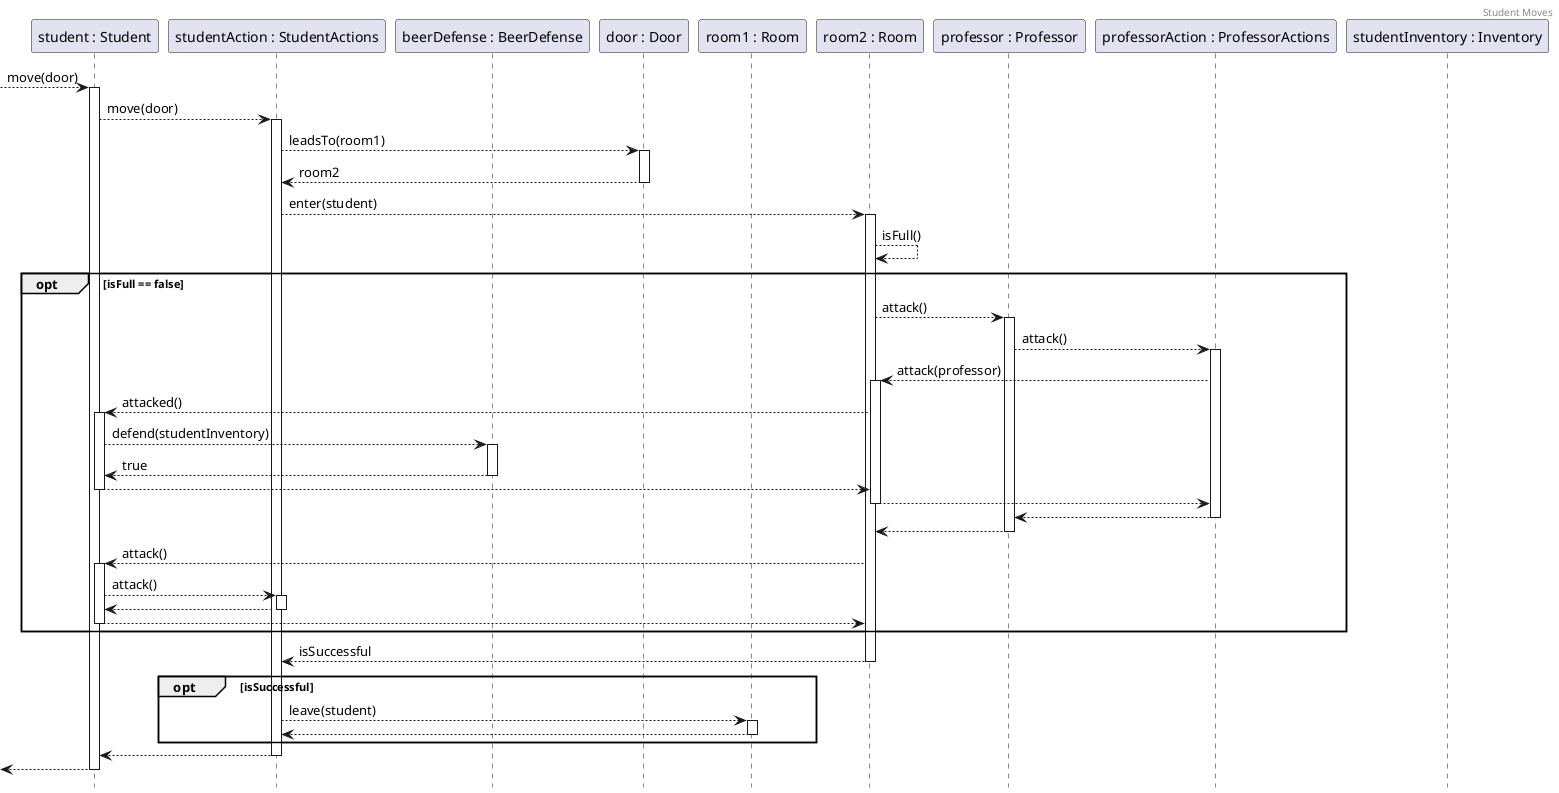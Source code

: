 @startuml StudentMoves
header Student Moves
hide footbox

participant student as "student : Student"
participant studentAction as "studentAction : StudentActions"
participant defense as "beerDefense : BeerDefense"
participant door as "door : Door"
participant room1 as "room1 : Room"
participant room2 as "room2 : Room"
participant professor as "professor : Professor"
participant action as "professorAction : ProfessorActions"
participant inventory as "studentInventory : Inventory"

--> student ++: move(door)
student --> studentAction ++: move(door)

studentAction --> door ++: leadsTo(room1)
return room2

studentAction --> room2 ++: enter(student)
room2 --> room2 : isFull()

opt isFull == false
    room2 --> professor ++: attack()
    professor --> action ++: attack()
    action --> room2 ++: attack(professor)
    room2 --> student ++: attacked() 
    student --> defense ++: defend(studentInventory)

    ' a beer defense always returns true
    return true
    return 
    return
    return
    return

    room2 --> student ++: attack()
    student --> studentAction ++: attack()
    return
    return
end

return isSuccessful

opt isSuccessful
    studentAction --> room1 ++: leave(student)
    return
end

return
return

@enduml